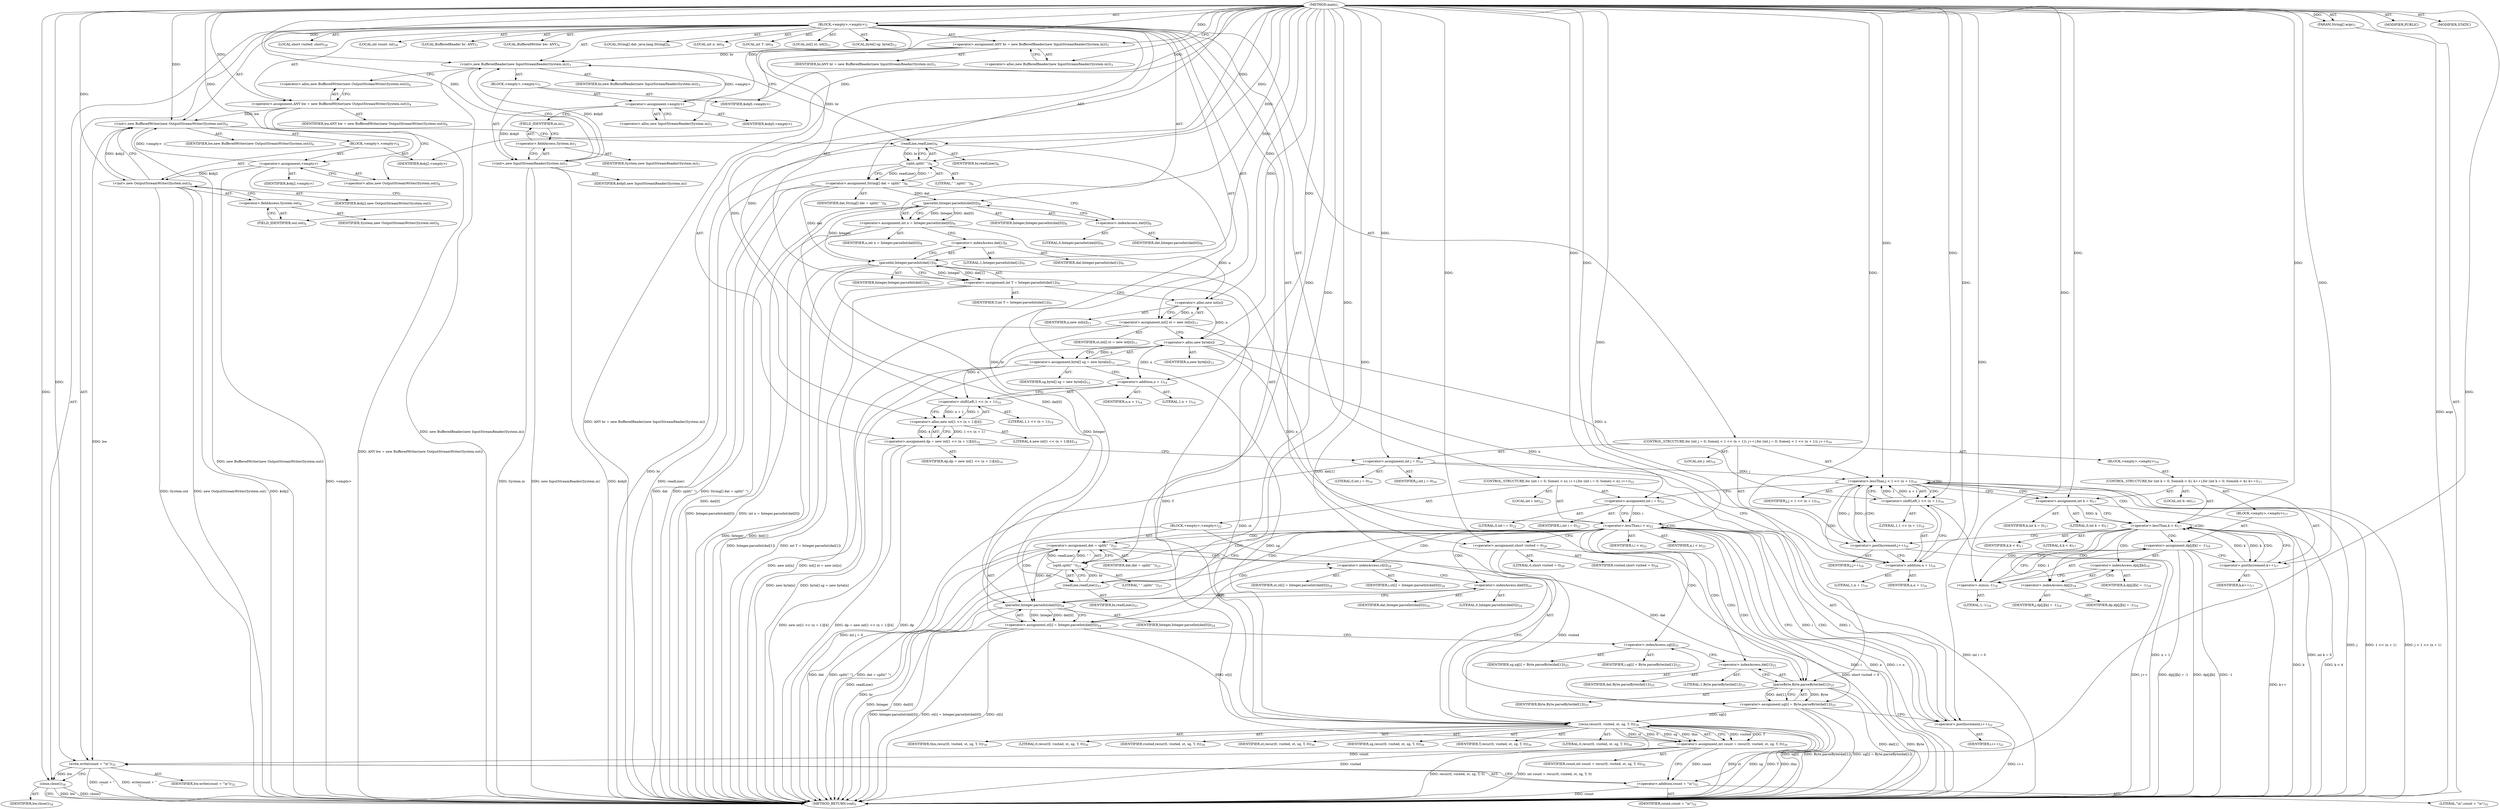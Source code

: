 digraph "main" {  
"21" [label = <(METHOD,main)<SUB>1</SUB>> ]
"22" [label = <(PARAM,String[] args)<SUB>1</SUB>> ]
"23" [label = <(BLOCK,&lt;empty&gt;,&lt;empty&gt;)<SUB>1</SUB>> ]
"4" [label = <(LOCAL,BufferedReader br: ANY)<SUB>3</SUB>> ]
"24" [label = <(&lt;operator&gt;.assignment,ANY br = new BufferedReader(new InputStreamReader(System.in)))<SUB>3</SUB>> ]
"25" [label = <(IDENTIFIER,br,ANY br = new BufferedReader(new InputStreamReader(System.in)))<SUB>3</SUB>> ]
"26" [label = <(&lt;operator&gt;.alloc,new BufferedReader(new InputStreamReader(System.in)))<SUB>3</SUB>> ]
"27" [label = <(&lt;init&gt;,new BufferedReader(new InputStreamReader(System.in)))<SUB>3</SUB>> ]
"3" [label = <(IDENTIFIER,br,new BufferedReader(new InputStreamReader(System.in)))<SUB>3</SUB>> ]
"28" [label = <(BLOCK,&lt;empty&gt;,&lt;empty&gt;)<SUB>3</SUB>> ]
"29" [label = <(&lt;operator&gt;.assignment,&lt;empty&gt;)> ]
"30" [label = <(IDENTIFIER,$obj0,&lt;empty&gt;)> ]
"31" [label = <(&lt;operator&gt;.alloc,new InputStreamReader(System.in))<SUB>3</SUB>> ]
"32" [label = <(&lt;init&gt;,new InputStreamReader(System.in))<SUB>3</SUB>> ]
"33" [label = <(IDENTIFIER,$obj0,new InputStreamReader(System.in))> ]
"34" [label = <(&lt;operator&gt;.fieldAccess,System.in)<SUB>3</SUB>> ]
"35" [label = <(IDENTIFIER,System,new InputStreamReader(System.in))<SUB>3</SUB>> ]
"36" [label = <(FIELD_IDENTIFIER,in,in)<SUB>3</SUB>> ]
"37" [label = <(IDENTIFIER,$obj0,&lt;empty&gt;)> ]
"6" [label = <(LOCAL,BufferedWriter bw: ANY)<SUB>4</SUB>> ]
"38" [label = <(&lt;operator&gt;.assignment,ANY bw = new BufferedWriter(new OutputStreamWriter(System.out)))<SUB>4</SUB>> ]
"39" [label = <(IDENTIFIER,bw,ANY bw = new BufferedWriter(new OutputStreamWriter(System.out)))<SUB>4</SUB>> ]
"40" [label = <(&lt;operator&gt;.alloc,new BufferedWriter(new OutputStreamWriter(System.out)))<SUB>4</SUB>> ]
"41" [label = <(&lt;init&gt;,new BufferedWriter(new OutputStreamWriter(System.out)))<SUB>4</SUB>> ]
"5" [label = <(IDENTIFIER,bw,new BufferedWriter(new OutputStreamWriter(System.out)))<SUB>4</SUB>> ]
"42" [label = <(BLOCK,&lt;empty&gt;,&lt;empty&gt;)<SUB>4</SUB>> ]
"43" [label = <(&lt;operator&gt;.assignment,&lt;empty&gt;)> ]
"44" [label = <(IDENTIFIER,$obj2,&lt;empty&gt;)> ]
"45" [label = <(&lt;operator&gt;.alloc,new OutputStreamWriter(System.out))<SUB>4</SUB>> ]
"46" [label = <(&lt;init&gt;,new OutputStreamWriter(System.out))<SUB>4</SUB>> ]
"47" [label = <(IDENTIFIER,$obj2,new OutputStreamWriter(System.out))> ]
"48" [label = <(&lt;operator&gt;.fieldAccess,System.out)<SUB>4</SUB>> ]
"49" [label = <(IDENTIFIER,System,new OutputStreamWriter(System.out))<SUB>4</SUB>> ]
"50" [label = <(FIELD_IDENTIFIER,out,out)<SUB>4</SUB>> ]
"51" [label = <(IDENTIFIER,$obj2,&lt;empty&gt;)> ]
"52" [label = <(LOCAL,String[] dat: java.lang.String[])<SUB>6</SUB>> ]
"53" [label = <(&lt;operator&gt;.assignment,String[] dat = split(&quot; &quot;))<SUB>6</SUB>> ]
"54" [label = <(IDENTIFIER,dat,String[] dat = split(&quot; &quot;))<SUB>6</SUB>> ]
"55" [label = <(split,split(&quot; &quot;))<SUB>6</SUB>> ]
"56" [label = <(readLine,readLine())<SUB>6</SUB>> ]
"57" [label = <(IDENTIFIER,br,readLine())<SUB>6</SUB>> ]
"58" [label = <(LITERAL,&quot; &quot;,split(&quot; &quot;))<SUB>6</SUB>> ]
"59" [label = <(LOCAL,int n: int)<SUB>8</SUB>> ]
"60" [label = <(&lt;operator&gt;.assignment,int n = Integer.parseInt(dat[0]))<SUB>8</SUB>> ]
"61" [label = <(IDENTIFIER,n,int n = Integer.parseInt(dat[0]))<SUB>8</SUB>> ]
"62" [label = <(parseInt,Integer.parseInt(dat[0]))<SUB>8</SUB>> ]
"63" [label = <(IDENTIFIER,Integer,Integer.parseInt(dat[0]))<SUB>8</SUB>> ]
"64" [label = <(&lt;operator&gt;.indexAccess,dat[0])<SUB>8</SUB>> ]
"65" [label = <(IDENTIFIER,dat,Integer.parseInt(dat[0]))<SUB>8</SUB>> ]
"66" [label = <(LITERAL,0,Integer.parseInt(dat[0]))<SUB>8</SUB>> ]
"67" [label = <(LOCAL,int T: int)<SUB>9</SUB>> ]
"68" [label = <(&lt;operator&gt;.assignment,int T = Integer.parseInt(dat[1]))<SUB>9</SUB>> ]
"69" [label = <(IDENTIFIER,T,int T = Integer.parseInt(dat[1]))<SUB>9</SUB>> ]
"70" [label = <(parseInt,Integer.parseInt(dat[1]))<SUB>9</SUB>> ]
"71" [label = <(IDENTIFIER,Integer,Integer.parseInt(dat[1]))<SUB>9</SUB>> ]
"72" [label = <(&lt;operator&gt;.indexAccess,dat[1])<SUB>9</SUB>> ]
"73" [label = <(IDENTIFIER,dat,Integer.parseInt(dat[1]))<SUB>9</SUB>> ]
"74" [label = <(LITERAL,1,Integer.parseInt(dat[1]))<SUB>9</SUB>> ]
"75" [label = <(LOCAL,int[] st: int[])<SUB>11</SUB>> ]
"76" [label = <(&lt;operator&gt;.assignment,int[] st = new int[n])<SUB>11</SUB>> ]
"77" [label = <(IDENTIFIER,st,int[] st = new int[n])<SUB>11</SUB>> ]
"78" [label = <(&lt;operator&gt;.alloc,new int[n])> ]
"79" [label = <(IDENTIFIER,n,new int[n])<SUB>11</SUB>> ]
"80" [label = <(LOCAL,byte[] sg: byte[])<SUB>12</SUB>> ]
"81" [label = <(&lt;operator&gt;.assignment,byte[] sg = new byte[n])<SUB>12</SUB>> ]
"82" [label = <(IDENTIFIER,sg,byte[] sg = new byte[n])<SUB>12</SUB>> ]
"83" [label = <(&lt;operator&gt;.alloc,new byte[n])> ]
"84" [label = <(IDENTIFIER,n,new byte[n])<SUB>12</SUB>> ]
"85" [label = <(&lt;operator&gt;.assignment,dp = new int[1 &lt;&lt; (n + 1)][4])<SUB>14</SUB>> ]
"86" [label = <(IDENTIFIER,dp,dp = new int[1 &lt;&lt; (n + 1)][4])<SUB>14</SUB>> ]
"87" [label = <(&lt;operator&gt;.alloc,new int[1 &lt;&lt; (n + 1)][4])> ]
"88" [label = <(&lt;operator&gt;.shiftLeft,1 &lt;&lt; (n + 1))<SUB>14</SUB>> ]
"89" [label = <(LITERAL,1,1 &lt;&lt; (n + 1))<SUB>14</SUB>> ]
"90" [label = <(&lt;operator&gt;.addition,n + 1)<SUB>14</SUB>> ]
"91" [label = <(IDENTIFIER,n,n + 1)<SUB>14</SUB>> ]
"92" [label = <(LITERAL,1,n + 1)<SUB>14</SUB>> ]
"93" [label = <(LITERAL,4,new int[1 &lt;&lt; (n + 1)][4])<SUB>14</SUB>> ]
"94" [label = <(CONTROL_STRUCTURE,for (int j = 0; Some(j &lt; 1 &lt;&lt; (n + 1)); j++),for (int j = 0; Some(j &lt; 1 &lt;&lt; (n + 1)); j++))<SUB>16</SUB>> ]
"95" [label = <(LOCAL,int j: int)<SUB>16</SUB>> ]
"96" [label = <(&lt;operator&gt;.assignment,int j = 0)<SUB>16</SUB>> ]
"97" [label = <(IDENTIFIER,j,int j = 0)<SUB>16</SUB>> ]
"98" [label = <(LITERAL,0,int j = 0)<SUB>16</SUB>> ]
"99" [label = <(&lt;operator&gt;.lessThan,j &lt; 1 &lt;&lt; (n + 1))<SUB>16</SUB>> ]
"100" [label = <(IDENTIFIER,j,j &lt; 1 &lt;&lt; (n + 1))<SUB>16</SUB>> ]
"101" [label = <(&lt;operator&gt;.shiftLeft,1 &lt;&lt; (n + 1))<SUB>16</SUB>> ]
"102" [label = <(LITERAL,1,1 &lt;&lt; (n + 1))<SUB>16</SUB>> ]
"103" [label = <(&lt;operator&gt;.addition,n + 1)<SUB>16</SUB>> ]
"104" [label = <(IDENTIFIER,n,n + 1)<SUB>16</SUB>> ]
"105" [label = <(LITERAL,1,n + 1)<SUB>16</SUB>> ]
"106" [label = <(&lt;operator&gt;.postIncrement,j++)<SUB>16</SUB>> ]
"107" [label = <(IDENTIFIER,j,j++)<SUB>16</SUB>> ]
"108" [label = <(BLOCK,&lt;empty&gt;,&lt;empty&gt;)<SUB>16</SUB>> ]
"109" [label = <(CONTROL_STRUCTURE,for (int k = 0; Some(k &lt; 4); k++),for (int k = 0; Some(k &lt; 4); k++))<SUB>17</SUB>> ]
"110" [label = <(LOCAL,int k: int)<SUB>17</SUB>> ]
"111" [label = <(&lt;operator&gt;.assignment,int k = 0)<SUB>17</SUB>> ]
"112" [label = <(IDENTIFIER,k,int k = 0)<SUB>17</SUB>> ]
"113" [label = <(LITERAL,0,int k = 0)<SUB>17</SUB>> ]
"114" [label = <(&lt;operator&gt;.lessThan,k &lt; 4)<SUB>17</SUB>> ]
"115" [label = <(IDENTIFIER,k,k &lt; 4)<SUB>17</SUB>> ]
"116" [label = <(LITERAL,4,k &lt; 4)<SUB>17</SUB>> ]
"117" [label = <(&lt;operator&gt;.postIncrement,k++)<SUB>17</SUB>> ]
"118" [label = <(IDENTIFIER,k,k++)<SUB>17</SUB>> ]
"119" [label = <(BLOCK,&lt;empty&gt;,&lt;empty&gt;)<SUB>17</SUB>> ]
"120" [label = <(&lt;operator&gt;.assignment,dp[j][k] = -1)<SUB>18</SUB>> ]
"121" [label = <(&lt;operator&gt;.indexAccess,dp[j][k])<SUB>18</SUB>> ]
"122" [label = <(&lt;operator&gt;.indexAccess,dp[j])<SUB>18</SUB>> ]
"123" [label = <(IDENTIFIER,dp,dp[j][k] = -1)<SUB>18</SUB>> ]
"124" [label = <(IDENTIFIER,j,dp[j][k] = -1)<SUB>18</SUB>> ]
"125" [label = <(IDENTIFIER,k,dp[j][k] = -1)<SUB>18</SUB>> ]
"126" [label = <(&lt;operator&gt;.minus,-1)<SUB>18</SUB>> ]
"127" [label = <(LITERAL,1,-1)<SUB>18</SUB>> ]
"128" [label = <(CONTROL_STRUCTURE,for (int i = 0; Some(i &lt; n); i++),for (int i = 0; Some(i &lt; n); i++))<SUB>22</SUB>> ]
"129" [label = <(LOCAL,int i: int)<SUB>22</SUB>> ]
"130" [label = <(&lt;operator&gt;.assignment,int i = 0)<SUB>22</SUB>> ]
"131" [label = <(IDENTIFIER,i,int i = 0)<SUB>22</SUB>> ]
"132" [label = <(LITERAL,0,int i = 0)<SUB>22</SUB>> ]
"133" [label = <(&lt;operator&gt;.lessThan,i &lt; n)<SUB>22</SUB>> ]
"134" [label = <(IDENTIFIER,i,i &lt; n)<SUB>22</SUB>> ]
"135" [label = <(IDENTIFIER,n,i &lt; n)<SUB>22</SUB>> ]
"136" [label = <(&lt;operator&gt;.postIncrement,i++)<SUB>22</SUB>> ]
"137" [label = <(IDENTIFIER,i,i++)<SUB>22</SUB>> ]
"138" [label = <(BLOCK,&lt;empty&gt;,&lt;empty&gt;)<SUB>22</SUB>> ]
"139" [label = <(&lt;operator&gt;.assignment,dat = split(&quot; &quot;))<SUB>23</SUB>> ]
"140" [label = <(IDENTIFIER,dat,dat = split(&quot; &quot;))<SUB>23</SUB>> ]
"141" [label = <(split,split(&quot; &quot;))<SUB>23</SUB>> ]
"142" [label = <(readLine,readLine())<SUB>23</SUB>> ]
"143" [label = <(IDENTIFIER,br,readLine())<SUB>23</SUB>> ]
"144" [label = <(LITERAL,&quot; &quot;,split(&quot; &quot;))<SUB>23</SUB>> ]
"145" [label = <(&lt;operator&gt;.assignment,st[i] = Integer.parseInt(dat[0]))<SUB>24</SUB>> ]
"146" [label = <(&lt;operator&gt;.indexAccess,st[i])<SUB>24</SUB>> ]
"147" [label = <(IDENTIFIER,st,st[i] = Integer.parseInt(dat[0]))<SUB>24</SUB>> ]
"148" [label = <(IDENTIFIER,i,st[i] = Integer.parseInt(dat[0]))<SUB>24</SUB>> ]
"149" [label = <(parseInt,Integer.parseInt(dat[0]))<SUB>24</SUB>> ]
"150" [label = <(IDENTIFIER,Integer,Integer.parseInt(dat[0]))<SUB>24</SUB>> ]
"151" [label = <(&lt;operator&gt;.indexAccess,dat[0])<SUB>24</SUB>> ]
"152" [label = <(IDENTIFIER,dat,Integer.parseInt(dat[0]))<SUB>24</SUB>> ]
"153" [label = <(LITERAL,0,Integer.parseInt(dat[0]))<SUB>24</SUB>> ]
"154" [label = <(&lt;operator&gt;.assignment,sg[i] = Byte.parseByte(dat[1]))<SUB>25</SUB>> ]
"155" [label = <(&lt;operator&gt;.indexAccess,sg[i])<SUB>25</SUB>> ]
"156" [label = <(IDENTIFIER,sg,sg[i] = Byte.parseByte(dat[1]))<SUB>25</SUB>> ]
"157" [label = <(IDENTIFIER,i,sg[i] = Byte.parseByte(dat[1]))<SUB>25</SUB>> ]
"158" [label = <(parseByte,Byte.parseByte(dat[1]))<SUB>25</SUB>> ]
"159" [label = <(IDENTIFIER,Byte,Byte.parseByte(dat[1]))<SUB>25</SUB>> ]
"160" [label = <(&lt;operator&gt;.indexAccess,dat[1])<SUB>25</SUB>> ]
"161" [label = <(IDENTIFIER,dat,Byte.parseByte(dat[1]))<SUB>25</SUB>> ]
"162" [label = <(LITERAL,1,Byte.parseByte(dat[1]))<SUB>25</SUB>> ]
"163" [label = <(LOCAL,short visited: short)<SUB>28</SUB>> ]
"164" [label = <(&lt;operator&gt;.assignment,short visited = 0)<SUB>28</SUB>> ]
"165" [label = <(IDENTIFIER,visited,short visited = 0)<SUB>28</SUB>> ]
"166" [label = <(LITERAL,0,short visited = 0)<SUB>28</SUB>> ]
"167" [label = <(LOCAL,int count: int)<SUB>30</SUB>> ]
"168" [label = <(&lt;operator&gt;.assignment,int count = recur(0, visited, st, sg, T, 0))<SUB>30</SUB>> ]
"169" [label = <(IDENTIFIER,count,int count = recur(0, visited, st, sg, T, 0))<SUB>30</SUB>> ]
"170" [label = <(recur,recur(0, visited, st, sg, T, 0))<SUB>30</SUB>> ]
"171" [label = <(IDENTIFIER,this,recur(0, visited, st, sg, T, 0))<SUB>30</SUB>> ]
"172" [label = <(LITERAL,0,recur(0, visited, st, sg, T, 0))<SUB>30</SUB>> ]
"173" [label = <(IDENTIFIER,visited,recur(0, visited, st, sg, T, 0))<SUB>30</SUB>> ]
"174" [label = <(IDENTIFIER,st,recur(0, visited, st, sg, T, 0))<SUB>30</SUB>> ]
"175" [label = <(IDENTIFIER,sg,recur(0, visited, st, sg, T, 0))<SUB>30</SUB>> ]
"176" [label = <(IDENTIFIER,T,recur(0, visited, st, sg, T, 0))<SUB>30</SUB>> ]
"177" [label = <(LITERAL,0,recur(0, visited, st, sg, T, 0))<SUB>30</SUB>> ]
"178" [label = <(write,write(count + &quot;\n&quot;))<SUB>32</SUB>> ]
"179" [label = <(IDENTIFIER,bw,write(count + &quot;\n&quot;))<SUB>32</SUB>> ]
"180" [label = <(&lt;operator&gt;.addition,count + &quot;\n&quot;)<SUB>32</SUB>> ]
"181" [label = <(IDENTIFIER,count,count + &quot;\n&quot;)<SUB>32</SUB>> ]
"182" [label = <(LITERAL,&quot;\n&quot;,count + &quot;\n&quot;)<SUB>32</SUB>> ]
"183" [label = <(close,close())<SUB>34</SUB>> ]
"184" [label = <(IDENTIFIER,bw,close())<SUB>34</SUB>> ]
"185" [label = <(MODIFIER,PUBLIC)> ]
"186" [label = <(MODIFIER,STATIC)> ]
"187" [label = <(METHOD_RETURN,void)<SUB>1</SUB>> ]
  "21" -> "22"  [ label = "AST: "] 
  "21" -> "23"  [ label = "AST: "] 
  "21" -> "185"  [ label = "AST: "] 
  "21" -> "186"  [ label = "AST: "] 
  "21" -> "187"  [ label = "AST: "] 
  "23" -> "4"  [ label = "AST: "] 
  "23" -> "24"  [ label = "AST: "] 
  "23" -> "27"  [ label = "AST: "] 
  "23" -> "6"  [ label = "AST: "] 
  "23" -> "38"  [ label = "AST: "] 
  "23" -> "41"  [ label = "AST: "] 
  "23" -> "52"  [ label = "AST: "] 
  "23" -> "53"  [ label = "AST: "] 
  "23" -> "59"  [ label = "AST: "] 
  "23" -> "60"  [ label = "AST: "] 
  "23" -> "67"  [ label = "AST: "] 
  "23" -> "68"  [ label = "AST: "] 
  "23" -> "75"  [ label = "AST: "] 
  "23" -> "76"  [ label = "AST: "] 
  "23" -> "80"  [ label = "AST: "] 
  "23" -> "81"  [ label = "AST: "] 
  "23" -> "85"  [ label = "AST: "] 
  "23" -> "94"  [ label = "AST: "] 
  "23" -> "128"  [ label = "AST: "] 
  "23" -> "163"  [ label = "AST: "] 
  "23" -> "164"  [ label = "AST: "] 
  "23" -> "167"  [ label = "AST: "] 
  "23" -> "168"  [ label = "AST: "] 
  "23" -> "178"  [ label = "AST: "] 
  "23" -> "183"  [ label = "AST: "] 
  "24" -> "25"  [ label = "AST: "] 
  "24" -> "26"  [ label = "AST: "] 
  "27" -> "3"  [ label = "AST: "] 
  "27" -> "28"  [ label = "AST: "] 
  "28" -> "29"  [ label = "AST: "] 
  "28" -> "32"  [ label = "AST: "] 
  "28" -> "37"  [ label = "AST: "] 
  "29" -> "30"  [ label = "AST: "] 
  "29" -> "31"  [ label = "AST: "] 
  "32" -> "33"  [ label = "AST: "] 
  "32" -> "34"  [ label = "AST: "] 
  "34" -> "35"  [ label = "AST: "] 
  "34" -> "36"  [ label = "AST: "] 
  "38" -> "39"  [ label = "AST: "] 
  "38" -> "40"  [ label = "AST: "] 
  "41" -> "5"  [ label = "AST: "] 
  "41" -> "42"  [ label = "AST: "] 
  "42" -> "43"  [ label = "AST: "] 
  "42" -> "46"  [ label = "AST: "] 
  "42" -> "51"  [ label = "AST: "] 
  "43" -> "44"  [ label = "AST: "] 
  "43" -> "45"  [ label = "AST: "] 
  "46" -> "47"  [ label = "AST: "] 
  "46" -> "48"  [ label = "AST: "] 
  "48" -> "49"  [ label = "AST: "] 
  "48" -> "50"  [ label = "AST: "] 
  "53" -> "54"  [ label = "AST: "] 
  "53" -> "55"  [ label = "AST: "] 
  "55" -> "56"  [ label = "AST: "] 
  "55" -> "58"  [ label = "AST: "] 
  "56" -> "57"  [ label = "AST: "] 
  "60" -> "61"  [ label = "AST: "] 
  "60" -> "62"  [ label = "AST: "] 
  "62" -> "63"  [ label = "AST: "] 
  "62" -> "64"  [ label = "AST: "] 
  "64" -> "65"  [ label = "AST: "] 
  "64" -> "66"  [ label = "AST: "] 
  "68" -> "69"  [ label = "AST: "] 
  "68" -> "70"  [ label = "AST: "] 
  "70" -> "71"  [ label = "AST: "] 
  "70" -> "72"  [ label = "AST: "] 
  "72" -> "73"  [ label = "AST: "] 
  "72" -> "74"  [ label = "AST: "] 
  "76" -> "77"  [ label = "AST: "] 
  "76" -> "78"  [ label = "AST: "] 
  "78" -> "79"  [ label = "AST: "] 
  "81" -> "82"  [ label = "AST: "] 
  "81" -> "83"  [ label = "AST: "] 
  "83" -> "84"  [ label = "AST: "] 
  "85" -> "86"  [ label = "AST: "] 
  "85" -> "87"  [ label = "AST: "] 
  "87" -> "88"  [ label = "AST: "] 
  "87" -> "93"  [ label = "AST: "] 
  "88" -> "89"  [ label = "AST: "] 
  "88" -> "90"  [ label = "AST: "] 
  "90" -> "91"  [ label = "AST: "] 
  "90" -> "92"  [ label = "AST: "] 
  "94" -> "95"  [ label = "AST: "] 
  "94" -> "96"  [ label = "AST: "] 
  "94" -> "99"  [ label = "AST: "] 
  "94" -> "106"  [ label = "AST: "] 
  "94" -> "108"  [ label = "AST: "] 
  "96" -> "97"  [ label = "AST: "] 
  "96" -> "98"  [ label = "AST: "] 
  "99" -> "100"  [ label = "AST: "] 
  "99" -> "101"  [ label = "AST: "] 
  "101" -> "102"  [ label = "AST: "] 
  "101" -> "103"  [ label = "AST: "] 
  "103" -> "104"  [ label = "AST: "] 
  "103" -> "105"  [ label = "AST: "] 
  "106" -> "107"  [ label = "AST: "] 
  "108" -> "109"  [ label = "AST: "] 
  "109" -> "110"  [ label = "AST: "] 
  "109" -> "111"  [ label = "AST: "] 
  "109" -> "114"  [ label = "AST: "] 
  "109" -> "117"  [ label = "AST: "] 
  "109" -> "119"  [ label = "AST: "] 
  "111" -> "112"  [ label = "AST: "] 
  "111" -> "113"  [ label = "AST: "] 
  "114" -> "115"  [ label = "AST: "] 
  "114" -> "116"  [ label = "AST: "] 
  "117" -> "118"  [ label = "AST: "] 
  "119" -> "120"  [ label = "AST: "] 
  "120" -> "121"  [ label = "AST: "] 
  "120" -> "126"  [ label = "AST: "] 
  "121" -> "122"  [ label = "AST: "] 
  "121" -> "125"  [ label = "AST: "] 
  "122" -> "123"  [ label = "AST: "] 
  "122" -> "124"  [ label = "AST: "] 
  "126" -> "127"  [ label = "AST: "] 
  "128" -> "129"  [ label = "AST: "] 
  "128" -> "130"  [ label = "AST: "] 
  "128" -> "133"  [ label = "AST: "] 
  "128" -> "136"  [ label = "AST: "] 
  "128" -> "138"  [ label = "AST: "] 
  "130" -> "131"  [ label = "AST: "] 
  "130" -> "132"  [ label = "AST: "] 
  "133" -> "134"  [ label = "AST: "] 
  "133" -> "135"  [ label = "AST: "] 
  "136" -> "137"  [ label = "AST: "] 
  "138" -> "139"  [ label = "AST: "] 
  "138" -> "145"  [ label = "AST: "] 
  "138" -> "154"  [ label = "AST: "] 
  "139" -> "140"  [ label = "AST: "] 
  "139" -> "141"  [ label = "AST: "] 
  "141" -> "142"  [ label = "AST: "] 
  "141" -> "144"  [ label = "AST: "] 
  "142" -> "143"  [ label = "AST: "] 
  "145" -> "146"  [ label = "AST: "] 
  "145" -> "149"  [ label = "AST: "] 
  "146" -> "147"  [ label = "AST: "] 
  "146" -> "148"  [ label = "AST: "] 
  "149" -> "150"  [ label = "AST: "] 
  "149" -> "151"  [ label = "AST: "] 
  "151" -> "152"  [ label = "AST: "] 
  "151" -> "153"  [ label = "AST: "] 
  "154" -> "155"  [ label = "AST: "] 
  "154" -> "158"  [ label = "AST: "] 
  "155" -> "156"  [ label = "AST: "] 
  "155" -> "157"  [ label = "AST: "] 
  "158" -> "159"  [ label = "AST: "] 
  "158" -> "160"  [ label = "AST: "] 
  "160" -> "161"  [ label = "AST: "] 
  "160" -> "162"  [ label = "AST: "] 
  "164" -> "165"  [ label = "AST: "] 
  "164" -> "166"  [ label = "AST: "] 
  "168" -> "169"  [ label = "AST: "] 
  "168" -> "170"  [ label = "AST: "] 
  "170" -> "171"  [ label = "AST: "] 
  "170" -> "172"  [ label = "AST: "] 
  "170" -> "173"  [ label = "AST: "] 
  "170" -> "174"  [ label = "AST: "] 
  "170" -> "175"  [ label = "AST: "] 
  "170" -> "176"  [ label = "AST: "] 
  "170" -> "177"  [ label = "AST: "] 
  "178" -> "179"  [ label = "AST: "] 
  "178" -> "180"  [ label = "AST: "] 
  "180" -> "181"  [ label = "AST: "] 
  "180" -> "182"  [ label = "AST: "] 
  "183" -> "184"  [ label = "AST: "] 
  "24" -> "31"  [ label = "CFG: "] 
  "27" -> "40"  [ label = "CFG: "] 
  "38" -> "45"  [ label = "CFG: "] 
  "41" -> "56"  [ label = "CFG: "] 
  "53" -> "64"  [ label = "CFG: "] 
  "60" -> "72"  [ label = "CFG: "] 
  "68" -> "78"  [ label = "CFG: "] 
  "76" -> "83"  [ label = "CFG: "] 
  "81" -> "90"  [ label = "CFG: "] 
  "85" -> "96"  [ label = "CFG: "] 
  "164" -> "170"  [ label = "CFG: "] 
  "168" -> "180"  [ label = "CFG: "] 
  "178" -> "183"  [ label = "CFG: "] 
  "183" -> "187"  [ label = "CFG: "] 
  "26" -> "24"  [ label = "CFG: "] 
  "40" -> "38"  [ label = "CFG: "] 
  "55" -> "53"  [ label = "CFG: "] 
  "62" -> "60"  [ label = "CFG: "] 
  "70" -> "68"  [ label = "CFG: "] 
  "78" -> "76"  [ label = "CFG: "] 
  "83" -> "81"  [ label = "CFG: "] 
  "87" -> "85"  [ label = "CFG: "] 
  "96" -> "103"  [ label = "CFG: "] 
  "99" -> "111"  [ label = "CFG: "] 
  "99" -> "130"  [ label = "CFG: "] 
  "106" -> "103"  [ label = "CFG: "] 
  "130" -> "133"  [ label = "CFG: "] 
  "133" -> "142"  [ label = "CFG: "] 
  "133" -> "164"  [ label = "CFG: "] 
  "136" -> "133"  [ label = "CFG: "] 
  "170" -> "168"  [ label = "CFG: "] 
  "180" -> "178"  [ label = "CFG: "] 
  "29" -> "36"  [ label = "CFG: "] 
  "32" -> "27"  [ label = "CFG: "] 
  "43" -> "50"  [ label = "CFG: "] 
  "46" -> "41"  [ label = "CFG: "] 
  "56" -> "55"  [ label = "CFG: "] 
  "64" -> "62"  [ label = "CFG: "] 
  "72" -> "70"  [ label = "CFG: "] 
  "88" -> "87"  [ label = "CFG: "] 
  "101" -> "99"  [ label = "CFG: "] 
  "139" -> "146"  [ label = "CFG: "] 
  "145" -> "155"  [ label = "CFG: "] 
  "154" -> "136"  [ label = "CFG: "] 
  "31" -> "29"  [ label = "CFG: "] 
  "34" -> "32"  [ label = "CFG: "] 
  "45" -> "43"  [ label = "CFG: "] 
  "48" -> "46"  [ label = "CFG: "] 
  "90" -> "88"  [ label = "CFG: "] 
  "103" -> "101"  [ label = "CFG: "] 
  "111" -> "114"  [ label = "CFG: "] 
  "114" -> "122"  [ label = "CFG: "] 
  "114" -> "106"  [ label = "CFG: "] 
  "117" -> "114"  [ label = "CFG: "] 
  "141" -> "139"  [ label = "CFG: "] 
  "146" -> "151"  [ label = "CFG: "] 
  "149" -> "145"  [ label = "CFG: "] 
  "155" -> "160"  [ label = "CFG: "] 
  "158" -> "154"  [ label = "CFG: "] 
  "36" -> "34"  [ label = "CFG: "] 
  "50" -> "48"  [ label = "CFG: "] 
  "120" -> "117"  [ label = "CFG: "] 
  "142" -> "141"  [ label = "CFG: "] 
  "151" -> "149"  [ label = "CFG: "] 
  "160" -> "158"  [ label = "CFG: "] 
  "121" -> "126"  [ label = "CFG: "] 
  "126" -> "120"  [ label = "CFG: "] 
  "122" -> "121"  [ label = "CFG: "] 
  "21" -> "26"  [ label = "CFG: "] 
  "22" -> "187"  [ label = "DDG: args"] 
  "24" -> "187"  [ label = "DDG: ANY br = new BufferedReader(new InputStreamReader(System.in))"] 
  "32" -> "187"  [ label = "DDG: $obj0"] 
  "32" -> "187"  [ label = "DDG: System.in"] 
  "32" -> "187"  [ label = "DDG: new InputStreamReader(System.in)"] 
  "27" -> "187"  [ label = "DDG: new BufferedReader(new InputStreamReader(System.in))"] 
  "38" -> "187"  [ label = "DDG: ANY bw = new BufferedWriter(new OutputStreamWriter(System.out))"] 
  "43" -> "187"  [ label = "DDG: &lt;empty&gt;"] 
  "46" -> "187"  [ label = "DDG: $obj2"] 
  "46" -> "187"  [ label = "DDG: System.out"] 
  "46" -> "187"  [ label = "DDG: new OutputStreamWriter(System.out)"] 
  "41" -> "187"  [ label = "DDG: new BufferedWriter(new OutputStreamWriter(System.out))"] 
  "53" -> "187"  [ label = "DDG: dat"] 
  "56" -> "187"  [ label = "DDG: br"] 
  "55" -> "187"  [ label = "DDG: readLine()"] 
  "53" -> "187"  [ label = "DDG: split(&quot; &quot;)"] 
  "53" -> "187"  [ label = "DDG: String[] dat = split(&quot; &quot;)"] 
  "62" -> "187"  [ label = "DDG: dat[0]"] 
  "60" -> "187"  [ label = "DDG: Integer.parseInt(dat[0])"] 
  "60" -> "187"  [ label = "DDG: int n = Integer.parseInt(dat[0])"] 
  "70" -> "187"  [ label = "DDG: Integer"] 
  "70" -> "187"  [ label = "DDG: dat[1]"] 
  "68" -> "187"  [ label = "DDG: Integer.parseInt(dat[1])"] 
  "68" -> "187"  [ label = "DDG: int T = Integer.parseInt(dat[1])"] 
  "76" -> "187"  [ label = "DDG: new int[n]"] 
  "76" -> "187"  [ label = "DDG: int[] st = new int[n]"] 
  "81" -> "187"  [ label = "DDG: new byte[n]"] 
  "81" -> "187"  [ label = "DDG: byte[] sg = new byte[n]"] 
  "85" -> "187"  [ label = "DDG: dp"] 
  "85" -> "187"  [ label = "DDG: new int[1 &lt;&lt; (n + 1)][4]"] 
  "85" -> "187"  [ label = "DDG: dp = new int[1 &lt;&lt; (n + 1)][4]"] 
  "96" -> "187"  [ label = "DDG: int j = 0"] 
  "99" -> "187"  [ label = "DDG: j"] 
  "101" -> "187"  [ label = "DDG: n + 1"] 
  "99" -> "187"  [ label = "DDG: 1 &lt;&lt; (n + 1)"] 
  "99" -> "187"  [ label = "DDG: j &lt; 1 &lt;&lt; (n + 1)"] 
  "130" -> "187"  [ label = "DDG: int i = 0"] 
  "133" -> "187"  [ label = "DDG: i"] 
  "133" -> "187"  [ label = "DDG: n"] 
  "133" -> "187"  [ label = "DDG: i &lt; n"] 
  "164" -> "187"  [ label = "DDG: short visited = 0"] 
  "170" -> "187"  [ label = "DDG: visited"] 
  "170" -> "187"  [ label = "DDG: st"] 
  "170" -> "187"  [ label = "DDG: sg"] 
  "170" -> "187"  [ label = "DDG: T"] 
  "168" -> "187"  [ label = "DDG: recur(0, visited, st, sg, T, 0)"] 
  "168" -> "187"  [ label = "DDG: int count = recur(0, visited, st, sg, T, 0)"] 
  "180" -> "187"  [ label = "DDG: count"] 
  "178" -> "187"  [ label = "DDG: count + &quot;\n&quot;"] 
  "178" -> "187"  [ label = "DDG: write(count + &quot;\n&quot;)"] 
  "183" -> "187"  [ label = "DDG: bw"] 
  "183" -> "187"  [ label = "DDG: close()"] 
  "139" -> "187"  [ label = "DDG: dat"] 
  "142" -> "187"  [ label = "DDG: br"] 
  "141" -> "187"  [ label = "DDG: readLine()"] 
  "139" -> "187"  [ label = "DDG: split(&quot; &quot;)"] 
  "139" -> "187"  [ label = "DDG: dat = split(&quot; &quot;)"] 
  "145" -> "187"  [ label = "DDG: st[i]"] 
  "149" -> "187"  [ label = "DDG: Integer"] 
  "149" -> "187"  [ label = "DDG: dat[0]"] 
  "145" -> "187"  [ label = "DDG: Integer.parseInt(dat[0])"] 
  "145" -> "187"  [ label = "DDG: st[i] = Integer.parseInt(dat[0])"] 
  "154" -> "187"  [ label = "DDG: sg[i]"] 
  "158" -> "187"  [ label = "DDG: dat[1]"] 
  "154" -> "187"  [ label = "DDG: Byte.parseByte(dat[1])"] 
  "154" -> "187"  [ label = "DDG: sg[i] = Byte.parseByte(dat[1])"] 
  "136" -> "187"  [ label = "DDG: i++"] 
  "111" -> "187"  [ label = "DDG: int k = 0"] 
  "114" -> "187"  [ label = "DDG: k"] 
  "114" -> "187"  [ label = "DDG: k &lt; 4"] 
  "106" -> "187"  [ label = "DDG: j++"] 
  "120" -> "187"  [ label = "DDG: dp[j][k]"] 
  "120" -> "187"  [ label = "DDG: -1"] 
  "120" -> "187"  [ label = "DDG: dp[j][k] = -1"] 
  "117" -> "187"  [ label = "DDG: k++"] 
  "158" -> "187"  [ label = "DDG: Byte"] 
  "170" -> "187"  [ label = "DDG: this"] 
  "21" -> "22"  [ label = "DDG: "] 
  "21" -> "24"  [ label = "DDG: "] 
  "21" -> "38"  [ label = "DDG: "] 
  "55" -> "53"  [ label = "DDG: readLine()"] 
  "55" -> "53"  [ label = "DDG: &quot; &quot;"] 
  "62" -> "60"  [ label = "DDG: Integer"] 
  "62" -> "60"  [ label = "DDG: dat[0]"] 
  "70" -> "68"  [ label = "DDG: Integer"] 
  "70" -> "68"  [ label = "DDG: dat[1]"] 
  "78" -> "76"  [ label = "DDG: n"] 
  "83" -> "81"  [ label = "DDG: n"] 
  "87" -> "85"  [ label = "DDG: 1 &lt;&lt; (n + 1)"] 
  "87" -> "85"  [ label = "DDG: 4"] 
  "21" -> "164"  [ label = "DDG: "] 
  "170" -> "168"  [ label = "DDG: visited"] 
  "170" -> "168"  [ label = "DDG: T"] 
  "170" -> "168"  [ label = "DDG: st"] 
  "170" -> "168"  [ label = "DDG: 0"] 
  "170" -> "168"  [ label = "DDG: sg"] 
  "170" -> "168"  [ label = "DDG: this"] 
  "24" -> "27"  [ label = "DDG: br"] 
  "21" -> "27"  [ label = "DDG: "] 
  "29" -> "27"  [ label = "DDG: &lt;empty&gt;"] 
  "32" -> "27"  [ label = "DDG: $obj0"] 
  "38" -> "41"  [ label = "DDG: bw"] 
  "21" -> "41"  [ label = "DDG: "] 
  "43" -> "41"  [ label = "DDG: &lt;empty&gt;"] 
  "46" -> "41"  [ label = "DDG: $obj2"] 
  "21" -> "96"  [ label = "DDG: "] 
  "21" -> "130"  [ label = "DDG: "] 
  "41" -> "178"  [ label = "DDG: bw"] 
  "21" -> "178"  [ label = "DDG: "] 
  "168" -> "178"  [ label = "DDG: count"] 
  "178" -> "183"  [ label = "DDG: bw"] 
  "21" -> "183"  [ label = "DDG: "] 
  "21" -> "29"  [ label = "DDG: "] 
  "21" -> "37"  [ label = "DDG: "] 
  "21" -> "43"  [ label = "DDG: "] 
  "21" -> "51"  [ label = "DDG: "] 
  "56" -> "55"  [ label = "DDG: br"] 
  "21" -> "55"  [ label = "DDG: "] 
  "21" -> "62"  [ label = "DDG: "] 
  "53" -> "62"  [ label = "DDG: dat"] 
  "62" -> "70"  [ label = "DDG: Integer"] 
  "21" -> "70"  [ label = "DDG: "] 
  "53" -> "70"  [ label = "DDG: dat"] 
  "60" -> "78"  [ label = "DDG: n"] 
  "21" -> "78"  [ label = "DDG: "] 
  "78" -> "83"  [ label = "DDG: n"] 
  "21" -> "83"  [ label = "DDG: "] 
  "88" -> "87"  [ label = "DDG: 1"] 
  "88" -> "87"  [ label = "DDG: n + 1"] 
  "21" -> "87"  [ label = "DDG: "] 
  "96" -> "99"  [ label = "DDG: j"] 
  "106" -> "99"  [ label = "DDG: j"] 
  "21" -> "99"  [ label = "DDG: "] 
  "101" -> "99"  [ label = "DDG: 1"] 
  "101" -> "99"  [ label = "DDG: n + 1"] 
  "99" -> "106"  [ label = "DDG: j"] 
  "21" -> "106"  [ label = "DDG: "] 
  "130" -> "133"  [ label = "DDG: i"] 
  "136" -> "133"  [ label = "DDG: i"] 
  "21" -> "133"  [ label = "DDG: "] 
  "83" -> "133"  [ label = "DDG: n"] 
  "133" -> "136"  [ label = "DDG: i"] 
  "21" -> "136"  [ label = "DDG: "] 
  "141" -> "139"  [ label = "DDG: readLine()"] 
  "141" -> "139"  [ label = "DDG: &quot; &quot;"] 
  "149" -> "145"  [ label = "DDG: Integer"] 
  "149" -> "145"  [ label = "DDG: dat[0]"] 
  "158" -> "154"  [ label = "DDG: Byte"] 
  "158" -> "154"  [ label = "DDG: dat[1]"] 
  "21" -> "170"  [ label = "DDG: "] 
  "164" -> "170"  [ label = "DDG: visited"] 
  "76" -> "170"  [ label = "DDG: st"] 
  "145" -> "170"  [ label = "DDG: st[i]"] 
  "81" -> "170"  [ label = "DDG: sg"] 
  "154" -> "170"  [ label = "DDG: sg[i]"] 
  "68" -> "170"  [ label = "DDG: T"] 
  "168" -> "180"  [ label = "DDG: count"] 
  "21" -> "180"  [ label = "DDG: "] 
  "29" -> "32"  [ label = "DDG: $obj0"] 
  "21" -> "32"  [ label = "DDG: "] 
  "43" -> "46"  [ label = "DDG: $obj2"] 
  "21" -> "46"  [ label = "DDG: "] 
  "27" -> "56"  [ label = "DDG: br"] 
  "21" -> "56"  [ label = "DDG: "] 
  "21" -> "88"  [ label = "DDG: "] 
  "83" -> "88"  [ label = "DDG: n"] 
  "21" -> "101"  [ label = "DDG: "] 
  "83" -> "101"  [ label = "DDG: n"] 
  "21" -> "111"  [ label = "DDG: "] 
  "83" -> "90"  [ label = "DDG: n"] 
  "21" -> "90"  [ label = "DDG: "] 
  "21" -> "103"  [ label = "DDG: "] 
  "83" -> "103"  [ label = "DDG: n"] 
  "111" -> "114"  [ label = "DDG: k"] 
  "117" -> "114"  [ label = "DDG: k"] 
  "21" -> "114"  [ label = "DDG: "] 
  "114" -> "117"  [ label = "DDG: k"] 
  "21" -> "117"  [ label = "DDG: "] 
  "126" -> "120"  [ label = "DDG: 1"] 
  "142" -> "141"  [ label = "DDG: br"] 
  "21" -> "141"  [ label = "DDG: "] 
  "70" -> "149"  [ label = "DDG: Integer"] 
  "21" -> "149"  [ label = "DDG: "] 
  "62" -> "149"  [ label = "DDG: dat[0]"] 
  "139" -> "149"  [ label = "DDG: dat"] 
  "21" -> "158"  [ label = "DDG: "] 
  "70" -> "158"  [ label = "DDG: dat[1]"] 
  "139" -> "158"  [ label = "DDG: dat"] 
  "56" -> "142"  [ label = "DDG: br"] 
  "21" -> "142"  [ label = "DDG: "] 
  "21" -> "126"  [ label = "DDG: "] 
  "99" -> "99"  [ label = "CDG: "] 
  "99" -> "114"  [ label = "CDG: "] 
  "99" -> "103"  [ label = "CDG: "] 
  "99" -> "106"  [ label = "CDG: "] 
  "99" -> "101"  [ label = "CDG: "] 
  "99" -> "111"  [ label = "CDG: "] 
  "133" -> "160"  [ label = "CDG: "] 
  "133" -> "141"  [ label = "CDG: "] 
  "133" -> "136"  [ label = "CDG: "] 
  "133" -> "154"  [ label = "CDG: "] 
  "133" -> "145"  [ label = "CDG: "] 
  "133" -> "146"  [ label = "CDG: "] 
  "133" -> "149"  [ label = "CDG: "] 
  "133" -> "142"  [ label = "CDG: "] 
  "133" -> "151"  [ label = "CDG: "] 
  "133" -> "155"  [ label = "CDG: "] 
  "133" -> "139"  [ label = "CDG: "] 
  "133" -> "158"  [ label = "CDG: "] 
  "133" -> "133"  [ label = "CDG: "] 
  "114" -> "120"  [ label = "CDG: "] 
  "114" -> "122"  [ label = "CDG: "] 
  "114" -> "114"  [ label = "CDG: "] 
  "114" -> "121"  [ label = "CDG: "] 
  "114" -> "126"  [ label = "CDG: "] 
  "114" -> "117"  [ label = "CDG: "] 
}
